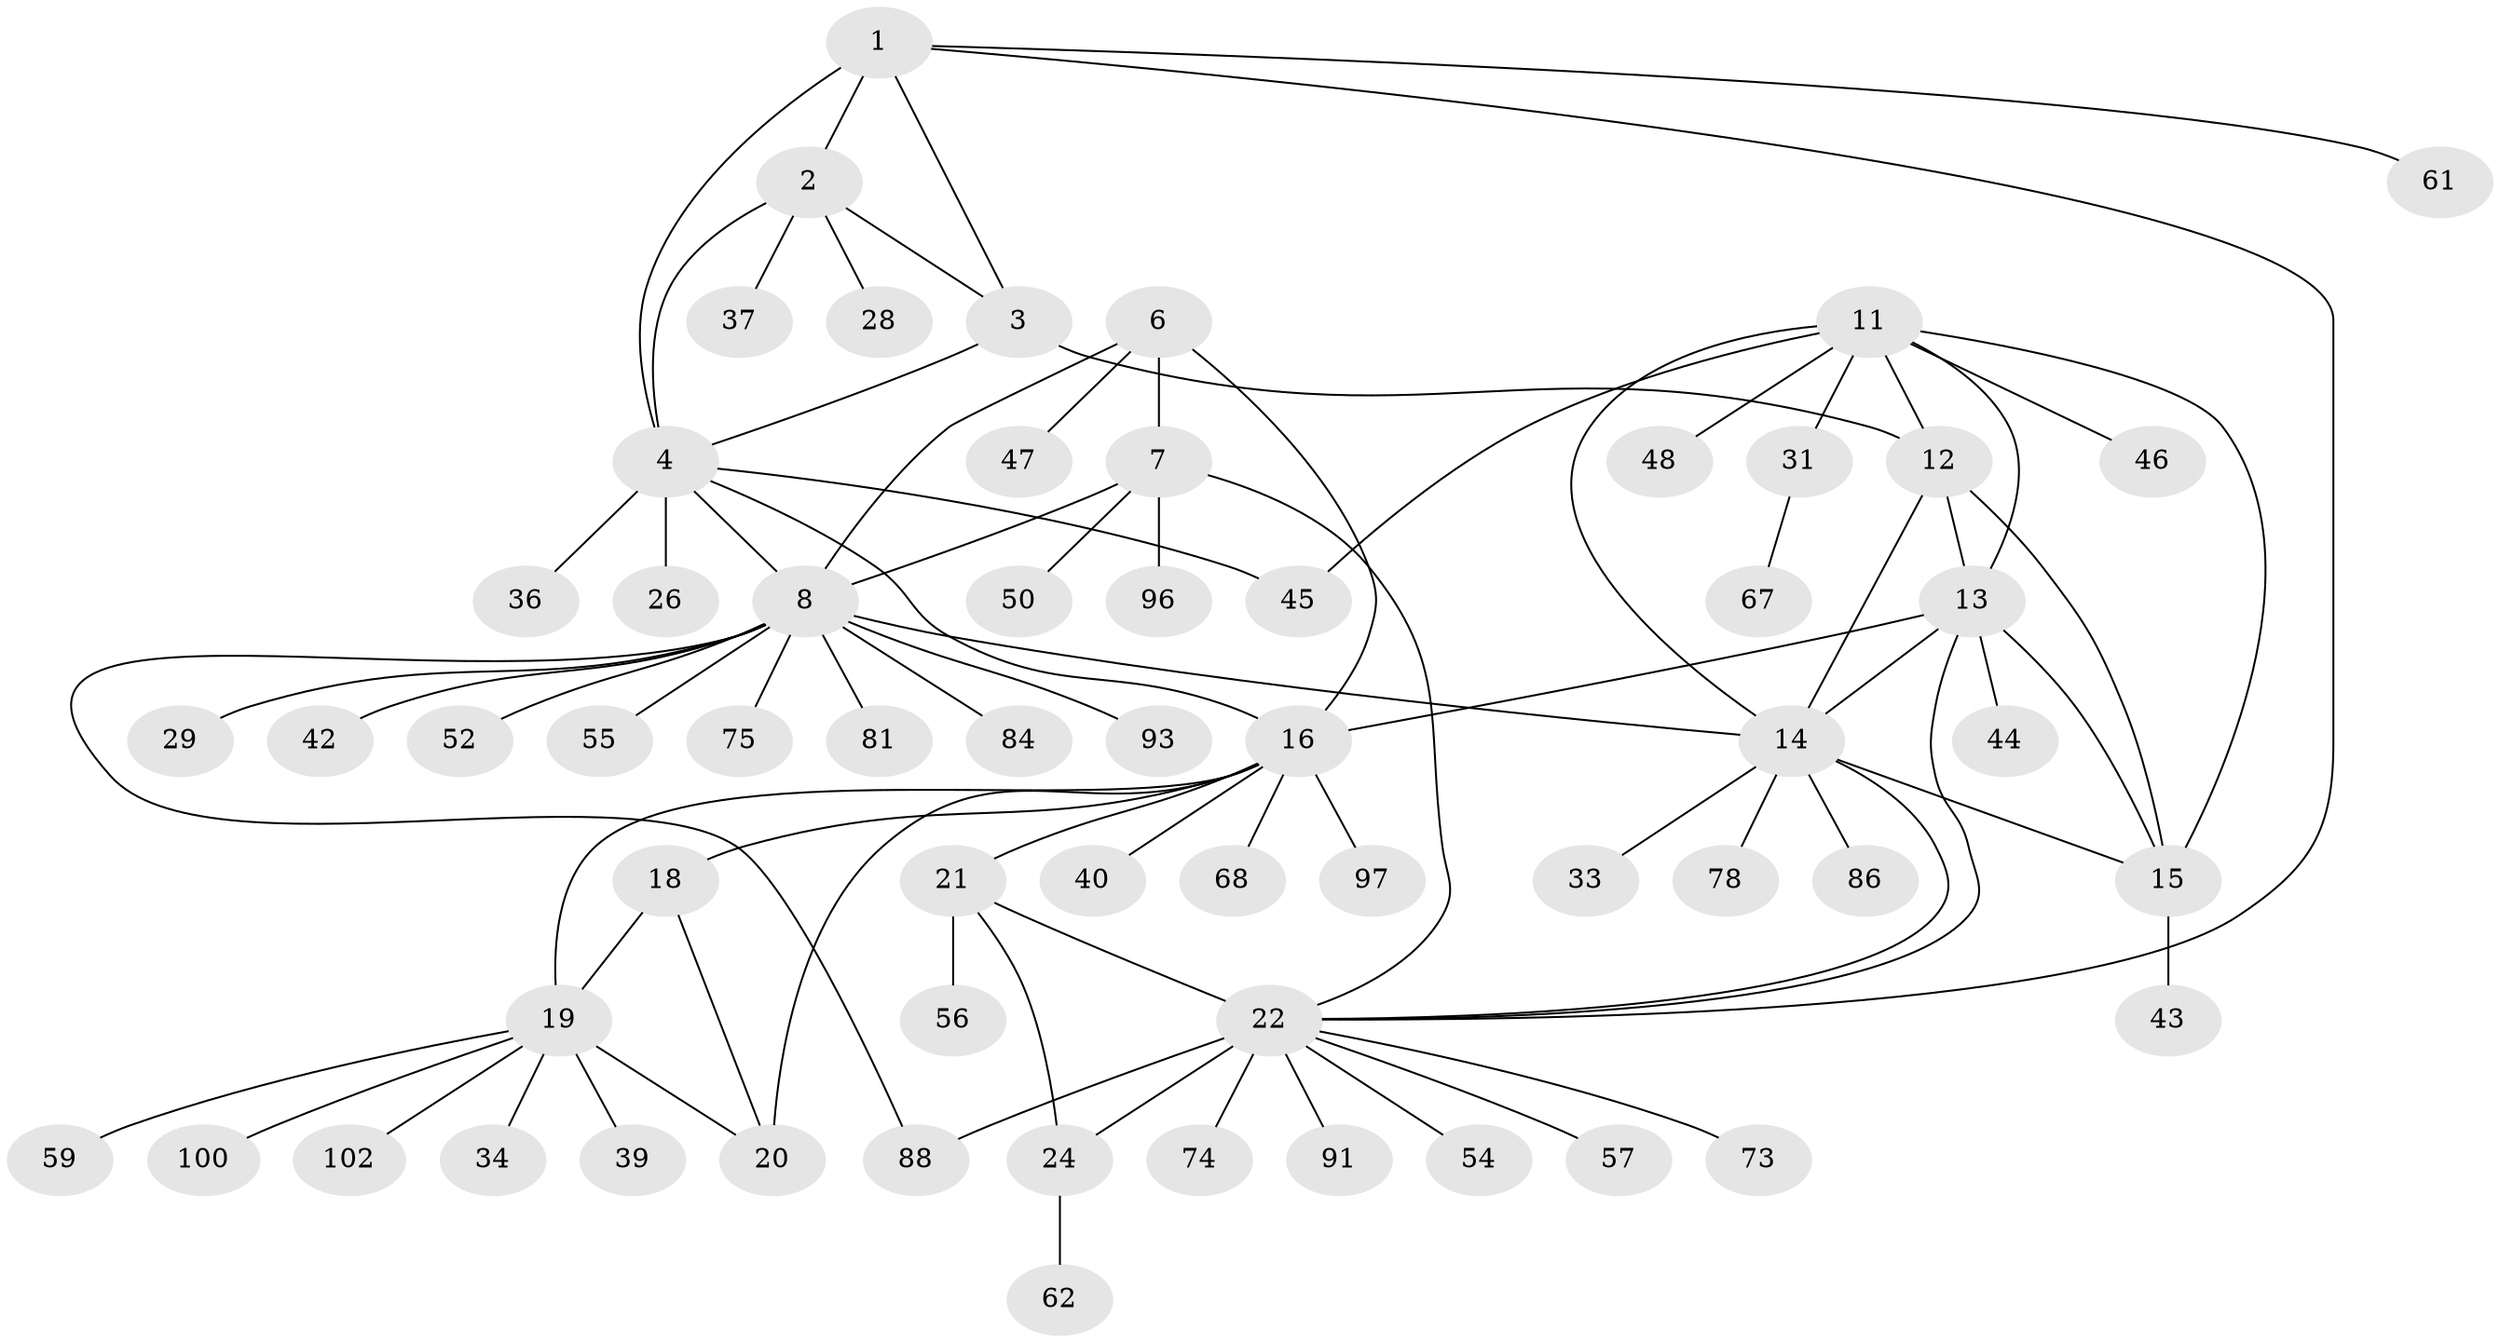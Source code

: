 // original degree distribution, {7: 0.02912621359223301, 6: 0.038834951456310676, 5: 0.05825242718446602, 12: 0.019417475728155338, 4: 0.019417475728155338, 9: 0.04854368932038835, 10: 0.02912621359223301, 8: 0.009708737864077669, 1: 0.6116504854368932, 3: 0.009708737864077669, 2: 0.1262135922330097}
// Generated by graph-tools (version 1.1) at 2025/19/03/04/25 18:19:57]
// undirected, 61 vertices, 83 edges
graph export_dot {
graph [start="1"]
  node [color=gray90,style=filled];
  1 [super="+35"];
  2;
  3;
  4 [super="+5+98+103+38"];
  6 [super="+58+10+60+66"];
  7;
  8 [super="+9"];
  11 [super="+49"];
  12;
  13 [super="+85+79+80+90"];
  14;
  15;
  16 [super="+17+64"];
  18 [super="+32+92+65+27"];
  19 [super="+51+30"];
  20;
  21;
  22 [super="+23+25+63"];
  24;
  26;
  28 [super="+71+95"];
  29;
  31;
  33;
  34;
  36;
  37;
  39;
  40;
  42;
  43;
  44;
  45;
  46;
  47;
  48 [super="+76"];
  50;
  52;
  54;
  55;
  56;
  57;
  59 [super="+94"];
  61;
  62;
  67;
  68;
  73;
  74;
  75;
  78;
  81;
  84;
  86;
  88;
  91;
  93;
  96;
  97;
  100;
  102;
  1 -- 2;
  1 -- 3;
  1 -- 4 [weight=2];
  1 -- 61;
  1 -- 22;
  2 -- 3;
  2 -- 4 [weight=2];
  2 -- 28;
  2 -- 37;
  3 -- 4 [weight=2];
  3 -- 12;
  4 -- 26;
  4 -- 36;
  4 -- 45;
  4 -- 16;
  4 -- 8;
  6 -- 7 [weight=2];
  6 -- 8 [weight=4];
  6 -- 47;
  6 -- 16;
  7 -- 8 [weight=2];
  7 -- 50;
  7 -- 96;
  7 -- 22;
  8 -- 42;
  8 -- 52;
  8 -- 81;
  8 -- 84;
  8 -- 93;
  8 -- 75;
  8 -- 14;
  8 -- 55;
  8 -- 88;
  8 -- 29;
  11 -- 12;
  11 -- 13;
  11 -- 14;
  11 -- 15;
  11 -- 31;
  11 -- 45;
  11 -- 46;
  11 -- 48;
  12 -- 13;
  12 -- 14;
  12 -- 15;
  13 -- 14;
  13 -- 15;
  13 -- 44;
  13 -- 16;
  13 -- 22;
  14 -- 15;
  14 -- 33;
  14 -- 78;
  14 -- 86;
  14 -- 22;
  15 -- 43;
  16 -- 18 [weight=2];
  16 -- 19 [weight=2];
  16 -- 20 [weight=2];
  16 -- 21;
  16 -- 97;
  16 -- 68;
  16 -- 40;
  18 -- 19;
  18 -- 20;
  19 -- 20;
  19 -- 39;
  19 -- 100;
  19 -- 102;
  19 -- 59;
  19 -- 34;
  21 -- 22 [weight=3];
  21 -- 24;
  21 -- 56;
  22 -- 24 [weight=3];
  22 -- 88;
  22 -- 73;
  22 -- 74;
  22 -- 91;
  22 -- 57;
  22 -- 54;
  24 -- 62;
  31 -- 67;
}

